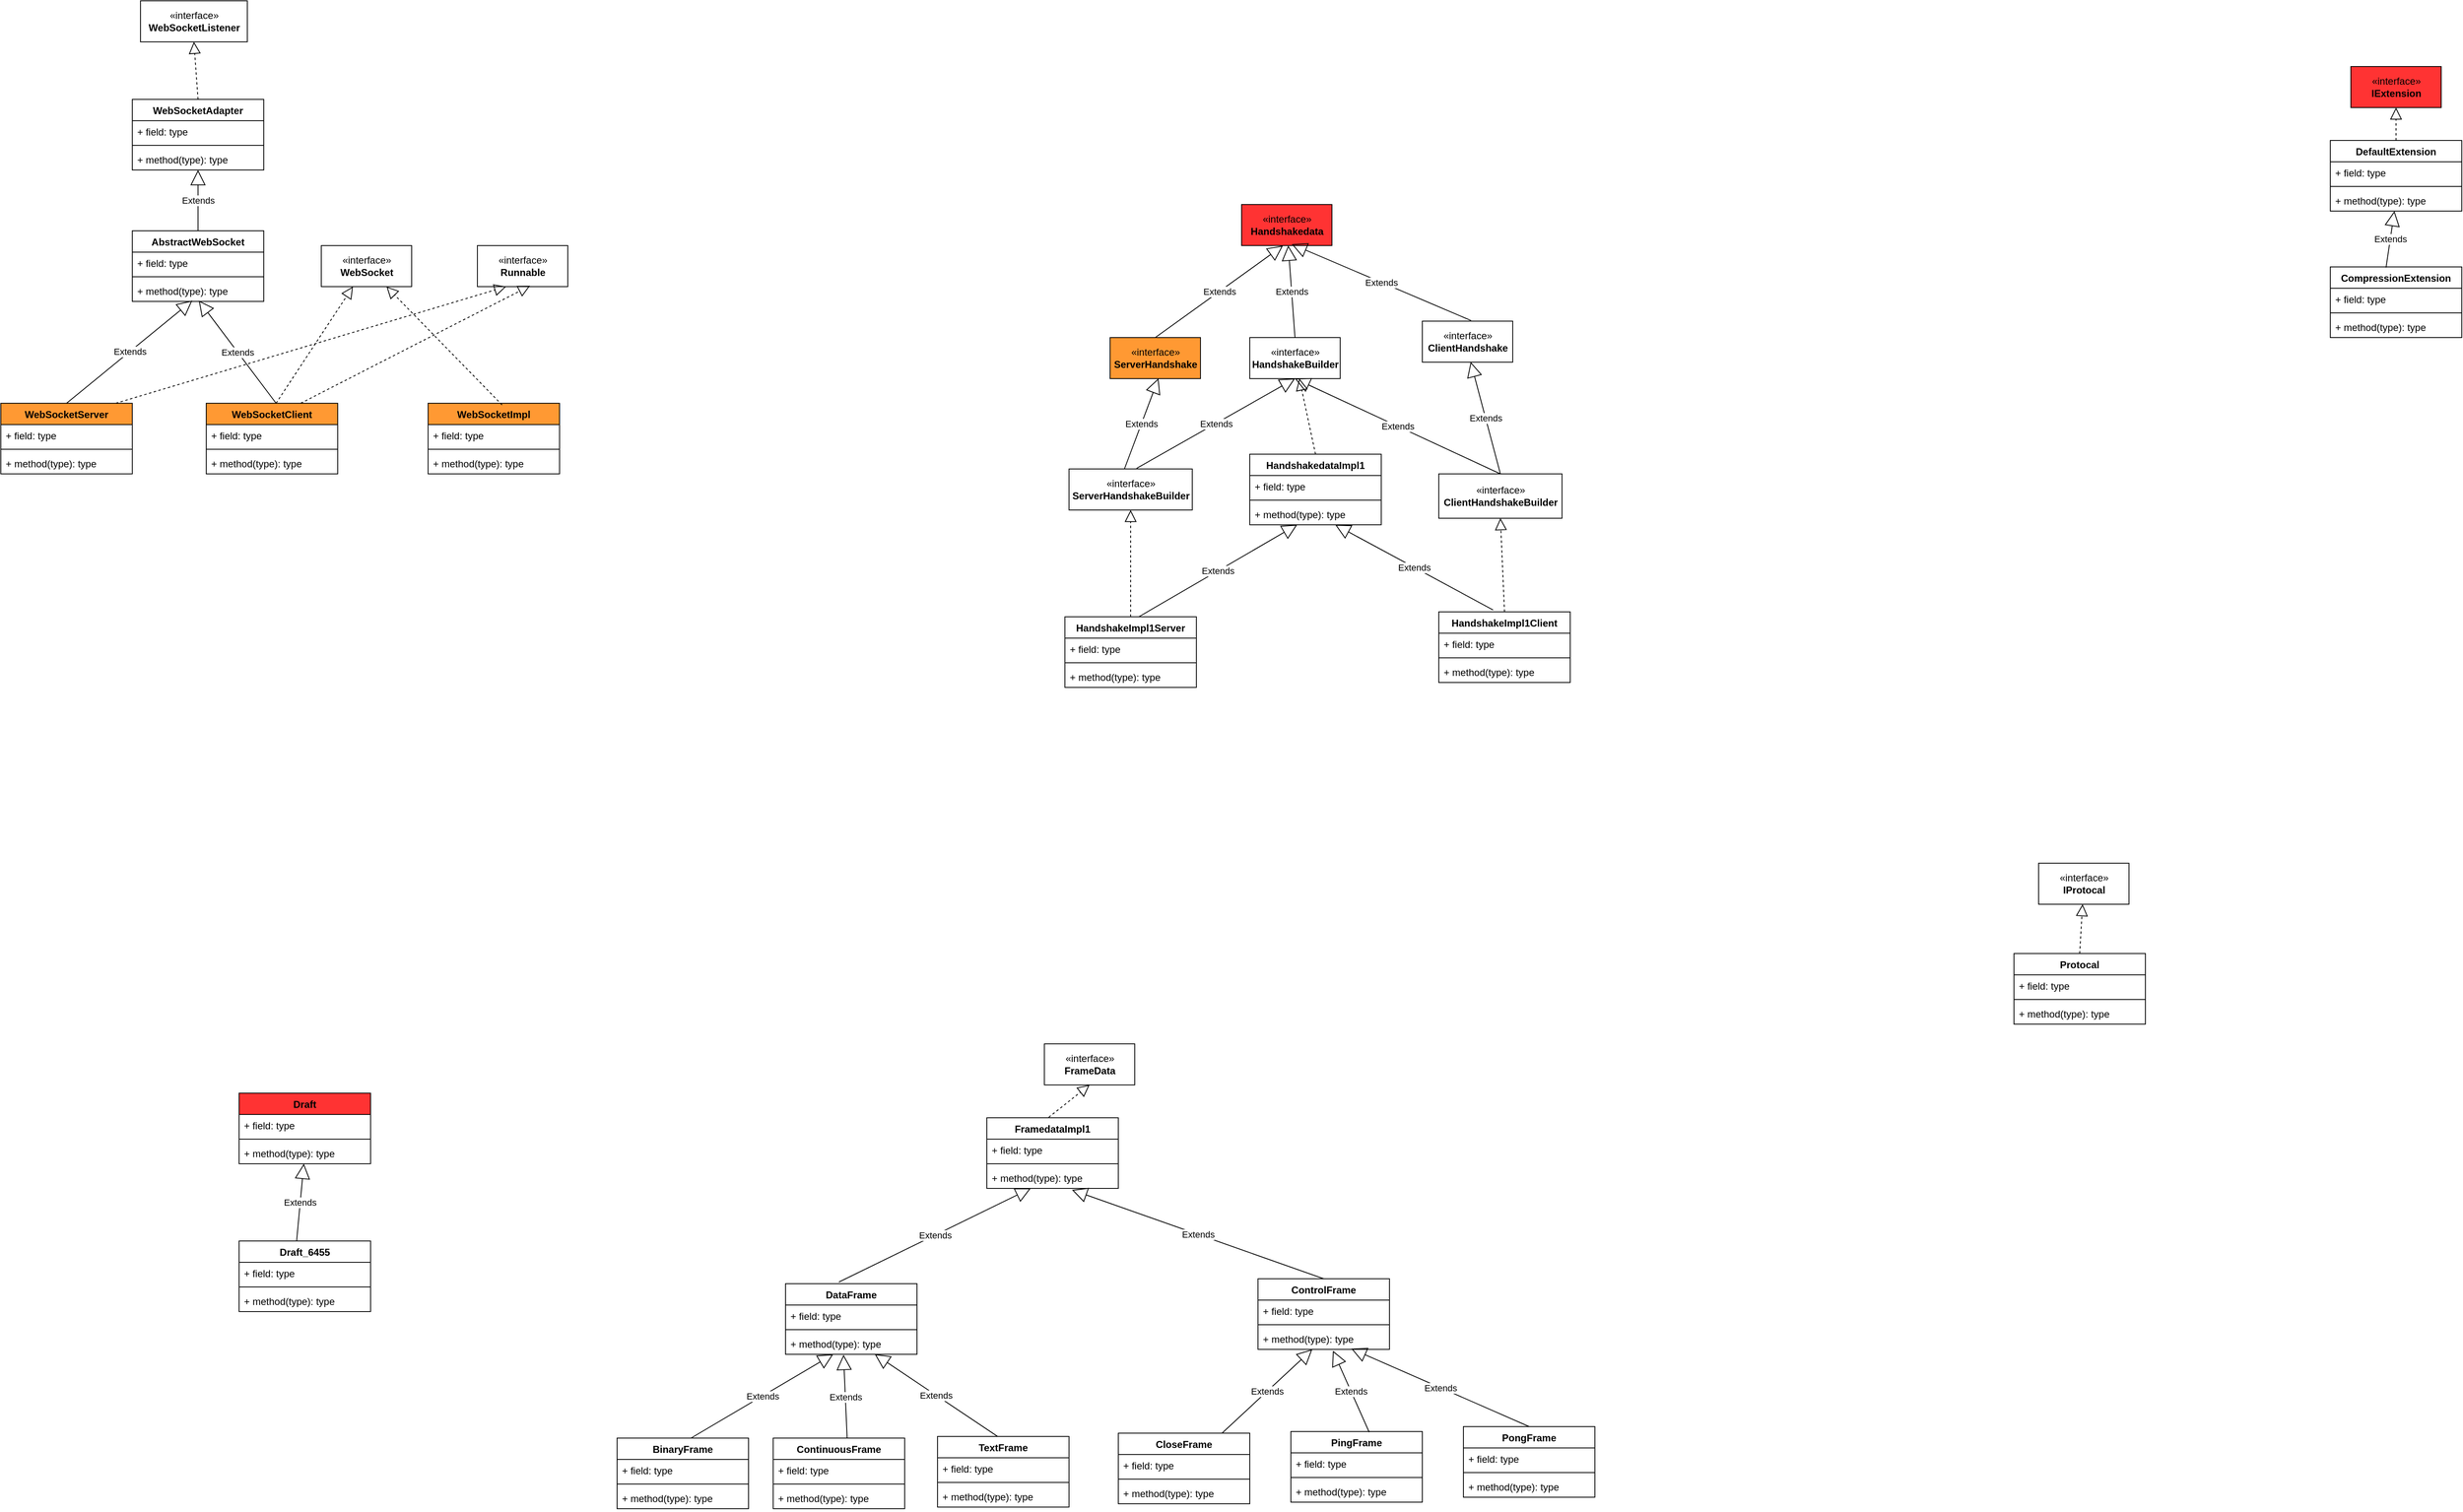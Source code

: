 <mxfile version="13.9.8" type="device"><diagram id="p4n3Pe4sNynhQMpWArch" name="第 1 页"><mxGraphModel dx="1694" dy="854" grid="1" gridSize="10" guides="1" tooltips="1" connect="1" arrows="1" fold="1" page="1" pageScale="1" pageWidth="33000" pageHeight="46081" math="0" shadow="0"><root><mxCell id="0"/><mxCell id="1" parent="0"/><mxCell id="Q6QdWG4HClyWnND3M_s4-1" value="«interface»&lt;br&gt;&lt;b&gt;WebSocketListener&lt;/b&gt;" style="html=1;" parent="1" vertex="1"><mxGeometry x="340" y="120" width="130" height="50" as="geometry"/></mxCell><mxCell id="Q6QdWG4HClyWnND3M_s4-3" value="WebSocketAdapter" style="swimlane;fontStyle=1;align=center;verticalAlign=top;childLayout=stackLayout;horizontal=1;startSize=26;horizontalStack=0;resizeParent=1;resizeParentMax=0;resizeLast=0;collapsible=1;marginBottom=0;" parent="1" vertex="1"><mxGeometry x="330" y="240" width="160" height="86" as="geometry"/></mxCell><mxCell id="Q6QdWG4HClyWnND3M_s4-7" value="" style="endArrow=block;dashed=1;endFill=0;endSize=12;html=1;entryX=0.5;entryY=1;entryDx=0;entryDy=0;" parent="Q6QdWG4HClyWnND3M_s4-3" target="Q6QdWG4HClyWnND3M_s4-1" edge="1"><mxGeometry width="160" relative="1" as="geometry"><mxPoint x="80" as="sourcePoint"/><mxPoint x="240" as="targetPoint"/></mxGeometry></mxCell><mxCell id="Q6QdWG4HClyWnND3M_s4-4" value="+ field: type" style="text;strokeColor=none;fillColor=none;align=left;verticalAlign=top;spacingLeft=4;spacingRight=4;overflow=hidden;rotatable=0;points=[[0,0.5],[1,0.5]];portConstraint=eastwest;" parent="Q6QdWG4HClyWnND3M_s4-3" vertex="1"><mxGeometry y="26" width="160" height="26" as="geometry"/></mxCell><mxCell id="Q6QdWG4HClyWnND3M_s4-5" value="" style="line;strokeWidth=1;fillColor=none;align=left;verticalAlign=middle;spacingTop=-1;spacingLeft=3;spacingRight=3;rotatable=0;labelPosition=right;points=[];portConstraint=eastwest;" parent="Q6QdWG4HClyWnND3M_s4-3" vertex="1"><mxGeometry y="52" width="160" height="8" as="geometry"/></mxCell><mxCell id="Q6QdWG4HClyWnND3M_s4-6" value="+ method(type): type" style="text;strokeColor=none;fillColor=none;align=left;verticalAlign=top;spacingLeft=4;spacingRight=4;overflow=hidden;rotatable=0;points=[[0,0.5],[1,0.5]];portConstraint=eastwest;" parent="Q6QdWG4HClyWnND3M_s4-3" vertex="1"><mxGeometry y="60" width="160" height="26" as="geometry"/></mxCell><mxCell id="Q6QdWG4HClyWnND3M_s4-8" value="AbstractWebSocket" style="swimlane;fontStyle=1;align=center;verticalAlign=top;childLayout=stackLayout;horizontal=1;startSize=26;horizontalStack=0;resizeParent=1;resizeParentMax=0;resizeLast=0;collapsible=1;marginBottom=0;" parent="1" vertex="1"><mxGeometry x="330" y="400" width="160" height="86" as="geometry"/></mxCell><mxCell id="Q6QdWG4HClyWnND3M_s4-12" value="Extends" style="endArrow=block;endSize=16;endFill=0;html=1;" parent="Q6QdWG4HClyWnND3M_s4-8" target="Q6QdWG4HClyWnND3M_s4-6" edge="1"><mxGeometry width="160" relative="1" as="geometry"><mxPoint x="80" as="sourcePoint"/><mxPoint x="240" as="targetPoint"/></mxGeometry></mxCell><mxCell id="Q6QdWG4HClyWnND3M_s4-9" value="+ field: type" style="text;strokeColor=none;fillColor=none;align=left;verticalAlign=top;spacingLeft=4;spacingRight=4;overflow=hidden;rotatable=0;points=[[0,0.5],[1,0.5]];portConstraint=eastwest;" parent="Q6QdWG4HClyWnND3M_s4-8" vertex="1"><mxGeometry y="26" width="160" height="26" as="geometry"/></mxCell><mxCell id="Q6QdWG4HClyWnND3M_s4-10" value="" style="line;strokeWidth=1;fillColor=none;align=left;verticalAlign=middle;spacingTop=-1;spacingLeft=3;spacingRight=3;rotatable=0;labelPosition=right;points=[];portConstraint=eastwest;" parent="Q6QdWG4HClyWnND3M_s4-8" vertex="1"><mxGeometry y="52" width="160" height="8" as="geometry"/></mxCell><mxCell id="Q6QdWG4HClyWnND3M_s4-11" value="+ method(type): type" style="text;strokeColor=none;fillColor=none;align=left;verticalAlign=top;spacingLeft=4;spacingRight=4;overflow=hidden;rotatable=0;points=[[0,0.5],[1,0.5]];portConstraint=eastwest;" parent="Q6QdWG4HClyWnND3M_s4-8" vertex="1"><mxGeometry y="60" width="160" height="26" as="geometry"/></mxCell><mxCell id="Q6QdWG4HClyWnND3M_s4-13" value="«interface»&lt;br&gt;&lt;b&gt;WebSocket&lt;/b&gt;" style="html=1;" parent="1" vertex="1"><mxGeometry x="560" y="418" width="110" height="50" as="geometry"/></mxCell><mxCell id="Q6QdWG4HClyWnND3M_s4-14" value="«interface»&lt;br&gt;&lt;b&gt;Runnable&lt;/b&gt;" style="html=1;" parent="1" vertex="1"><mxGeometry x="750" y="418" width="110" height="50" as="geometry"/></mxCell><mxCell id="Q6QdWG4HClyWnND3M_s4-15" value="WebSocketClient" style="swimlane;fontStyle=1;align=center;verticalAlign=top;childLayout=stackLayout;horizontal=1;startSize=26;horizontalStack=0;resizeParent=1;resizeParentMax=0;resizeLast=0;collapsible=1;marginBottom=0;fillColor=#FF9933;" parent="1" vertex="1"><mxGeometry x="420" y="610" width="160" height="86" as="geometry"/></mxCell><mxCell id="Q6QdWG4HClyWnND3M_s4-19" value="Extends" style="endArrow=block;endSize=16;endFill=0;html=1;entryX=0.506;entryY=0.962;entryDx=0;entryDy=0;entryPerimeter=0;" parent="Q6QdWG4HClyWnND3M_s4-15" target="Q6QdWG4HClyWnND3M_s4-11" edge="1"><mxGeometry width="160" relative="1" as="geometry"><mxPoint x="85" as="sourcePoint"/><mxPoint x="245" as="targetPoint"/></mxGeometry></mxCell><mxCell id="Q6QdWG4HClyWnND3M_s4-20" value="" style="endArrow=block;dashed=1;endFill=0;endSize=12;html=1;" parent="Q6QdWG4HClyWnND3M_s4-15" target="Q6QdWG4HClyWnND3M_s4-13" edge="1"><mxGeometry width="160" relative="1" as="geometry"><mxPoint x="85" as="sourcePoint"/><mxPoint x="245" as="targetPoint"/></mxGeometry></mxCell><mxCell id="Q6QdWG4HClyWnND3M_s4-22" value="" style="endArrow=block;dashed=1;endFill=0;endSize=12;html=1;entryX=0.582;entryY=0.98;entryDx=0;entryDy=0;entryPerimeter=0;" parent="Q6QdWG4HClyWnND3M_s4-15" target="Q6QdWG4HClyWnND3M_s4-14" edge="1"><mxGeometry width="160" relative="1" as="geometry"><mxPoint x="115" as="sourcePoint"/><mxPoint x="275" as="targetPoint"/></mxGeometry></mxCell><mxCell id="Q6QdWG4HClyWnND3M_s4-16" value="+ field: type" style="text;strokeColor=none;fillColor=none;align=left;verticalAlign=top;spacingLeft=4;spacingRight=4;overflow=hidden;rotatable=0;points=[[0,0.5],[1,0.5]];portConstraint=eastwest;" parent="Q6QdWG4HClyWnND3M_s4-15" vertex="1"><mxGeometry y="26" width="160" height="26" as="geometry"/></mxCell><mxCell id="Q6QdWG4HClyWnND3M_s4-17" value="" style="line;strokeWidth=1;fillColor=none;align=left;verticalAlign=middle;spacingTop=-1;spacingLeft=3;spacingRight=3;rotatable=0;labelPosition=right;points=[];portConstraint=eastwest;" parent="Q6QdWG4HClyWnND3M_s4-15" vertex="1"><mxGeometry y="52" width="160" height="8" as="geometry"/></mxCell><mxCell id="Q6QdWG4HClyWnND3M_s4-18" value="+ method(type): type" style="text;strokeColor=none;fillColor=none;align=left;verticalAlign=top;spacingLeft=4;spacingRight=4;overflow=hidden;rotatable=0;points=[[0,0.5],[1,0.5]];portConstraint=eastwest;" parent="Q6QdWG4HClyWnND3M_s4-15" vertex="1"><mxGeometry y="60" width="160" height="26" as="geometry"/></mxCell><mxCell id="yrGOCI6SEbAH8eKvDGn1-1" value="WebSocketServer" style="swimlane;fontStyle=1;align=center;verticalAlign=top;childLayout=stackLayout;horizontal=1;startSize=26;horizontalStack=0;resizeParent=1;resizeParentMax=0;resizeLast=0;collapsible=1;marginBottom=0;fillColor=#FF9933;" parent="1" vertex="1"><mxGeometry x="170" y="610" width="160" height="86" as="geometry"/></mxCell><mxCell id="yrGOCI6SEbAH8eKvDGn1-5" value="Extends" style="endArrow=block;endSize=16;endFill=0;html=1;entryX=0.456;entryY=0.962;entryDx=0;entryDy=0;entryPerimeter=0;" parent="yrGOCI6SEbAH8eKvDGn1-1" target="Q6QdWG4HClyWnND3M_s4-11" edge="1"><mxGeometry width="160" relative="1" as="geometry"><mxPoint x="80" as="sourcePoint"/><mxPoint x="240" as="targetPoint"/></mxGeometry></mxCell><mxCell id="yrGOCI6SEbAH8eKvDGn1-6" value="" style="endArrow=block;dashed=1;endFill=0;endSize=12;html=1;entryX=0.318;entryY=1;entryDx=0;entryDy=0;entryPerimeter=0;" parent="yrGOCI6SEbAH8eKvDGn1-1" target="Q6QdWG4HClyWnND3M_s4-14" edge="1"><mxGeometry width="160" relative="1" as="geometry"><mxPoint x="140" as="sourcePoint"/><mxPoint x="300" as="targetPoint"/></mxGeometry></mxCell><mxCell id="yrGOCI6SEbAH8eKvDGn1-2" value="+ field: type" style="text;strokeColor=none;fillColor=none;align=left;verticalAlign=top;spacingLeft=4;spacingRight=4;overflow=hidden;rotatable=0;points=[[0,0.5],[1,0.5]];portConstraint=eastwest;" parent="yrGOCI6SEbAH8eKvDGn1-1" vertex="1"><mxGeometry y="26" width="160" height="26" as="geometry"/></mxCell><mxCell id="yrGOCI6SEbAH8eKvDGn1-3" value="" style="line;strokeWidth=1;fillColor=none;align=left;verticalAlign=middle;spacingTop=-1;spacingLeft=3;spacingRight=3;rotatable=0;labelPosition=right;points=[];portConstraint=eastwest;" parent="yrGOCI6SEbAH8eKvDGn1-1" vertex="1"><mxGeometry y="52" width="160" height="8" as="geometry"/></mxCell><mxCell id="yrGOCI6SEbAH8eKvDGn1-4" value="+ method(type): type" style="text;strokeColor=none;fillColor=none;align=left;verticalAlign=top;spacingLeft=4;spacingRight=4;overflow=hidden;rotatable=0;points=[[0,0.5],[1,0.5]];portConstraint=eastwest;" parent="yrGOCI6SEbAH8eKvDGn1-1" vertex="1"><mxGeometry y="60" width="160" height="26" as="geometry"/></mxCell><mxCell id="yrGOCI6SEbAH8eKvDGn1-7" value="WebSocketImpl" style="swimlane;fontStyle=1;align=center;verticalAlign=top;childLayout=stackLayout;horizontal=1;startSize=26;horizontalStack=0;resizeParent=1;resizeParentMax=0;resizeLast=0;collapsible=1;marginBottom=0;fillColor=#FF9933;" parent="1" vertex="1"><mxGeometry x="690" y="610" width="160" height="86" as="geometry"/></mxCell><mxCell id="yrGOCI6SEbAH8eKvDGn1-12" value="" style="endArrow=block;dashed=1;endFill=0;endSize=12;html=1;" parent="yrGOCI6SEbAH8eKvDGn1-7" target="Q6QdWG4HClyWnND3M_s4-13" edge="1"><mxGeometry width="160" relative="1" as="geometry"><mxPoint x="90" y="2" as="sourcePoint"/><mxPoint x="250" y="2" as="targetPoint"/></mxGeometry></mxCell><mxCell id="yrGOCI6SEbAH8eKvDGn1-8" value="+ field: type" style="text;strokeColor=none;fillColor=none;align=left;verticalAlign=top;spacingLeft=4;spacingRight=4;overflow=hidden;rotatable=0;points=[[0,0.5],[1,0.5]];portConstraint=eastwest;" parent="yrGOCI6SEbAH8eKvDGn1-7" vertex="1"><mxGeometry y="26" width="160" height="26" as="geometry"/></mxCell><mxCell id="yrGOCI6SEbAH8eKvDGn1-9" value="" style="line;strokeWidth=1;fillColor=none;align=left;verticalAlign=middle;spacingTop=-1;spacingLeft=3;spacingRight=3;rotatable=0;labelPosition=right;points=[];portConstraint=eastwest;" parent="yrGOCI6SEbAH8eKvDGn1-7" vertex="1"><mxGeometry y="52" width="160" height="8" as="geometry"/></mxCell><mxCell id="yrGOCI6SEbAH8eKvDGn1-10" value="+ method(type): type" style="text;strokeColor=none;fillColor=none;align=left;verticalAlign=top;spacingLeft=4;spacingRight=4;overflow=hidden;rotatable=0;points=[[0,0.5],[1,0.5]];portConstraint=eastwest;" parent="yrGOCI6SEbAH8eKvDGn1-7" vertex="1"><mxGeometry y="60" width="160" height="26" as="geometry"/></mxCell><mxCell id="yrGOCI6SEbAH8eKvDGn1-13" value="«interface»&lt;br&gt;&lt;b&gt;ServerHandshake&lt;/b&gt;" style="html=1;fillColor=#FF9933;" parent="1" vertex="1"><mxGeometry x="1520" y="530" width="110" height="50" as="geometry"/></mxCell><mxCell id="yrGOCI6SEbAH8eKvDGn1-14" value="«interface»&lt;br&gt;&lt;b&gt;Handshakedata&lt;/b&gt;" style="html=1;fillColor=#FF3333;" parent="1" vertex="1"><mxGeometry x="1680" y="368" width="110" height="50" as="geometry"/></mxCell><mxCell id="yrGOCI6SEbAH8eKvDGn1-15" value="Extends" style="endArrow=block;endSize=16;endFill=0;html=1;entryX=0.457;entryY=1.005;entryDx=0;entryDy=0;entryPerimeter=0;exitX=0.5;exitY=0;exitDx=0;exitDy=0;" parent="1" source="yrGOCI6SEbAH8eKvDGn1-13" target="yrGOCI6SEbAH8eKvDGn1-14" edge="1"><mxGeometry width="160" relative="1" as="geometry"><mxPoint x="1680" y="530" as="sourcePoint"/><mxPoint x="1840" y="530" as="targetPoint"/></mxGeometry></mxCell><mxCell id="yrGOCI6SEbAH8eKvDGn1-16" value="«interface»&lt;br&gt;&lt;b&gt;ClientHandshake&lt;/b&gt;" style="html=1;fillColor=#FFFFFF;" parent="1" vertex="1"><mxGeometry x="1900" y="510" width="110" height="50" as="geometry"/></mxCell><mxCell id="yrGOCI6SEbAH8eKvDGn1-17" value="Extends" style="endArrow=block;endSize=16;endFill=0;html=1;entryX=0.556;entryY=0.967;entryDx=0;entryDy=0;entryPerimeter=0;exitX=0.539;exitY=-0.014;exitDx=0;exitDy=0;exitPerimeter=0;" parent="1" source="yrGOCI6SEbAH8eKvDGn1-16" target="yrGOCI6SEbAH8eKvDGn1-14" edge="1"><mxGeometry width="160" relative="1" as="geometry"><mxPoint x="1790" y="520" as="sourcePoint"/><mxPoint x="1950" y="520" as="targetPoint"/></mxGeometry></mxCell><mxCell id="yrGOCI6SEbAH8eKvDGn1-18" value="«interface»&lt;br&gt;&lt;b&gt;HandshakeBuilder&lt;/b&gt;" style="html=1;fillColor=#FFFFFF;" parent="1" vertex="1"><mxGeometry x="1690" y="530" width="110" height="50" as="geometry"/></mxCell><mxCell id="yrGOCI6SEbAH8eKvDGn1-19" value="Extends" style="endArrow=block;endSize=16;endFill=0;html=1;exitX=0.5;exitY=0;exitDx=0;exitDy=0;" parent="1" source="yrGOCI6SEbAH8eKvDGn1-18" target="yrGOCI6SEbAH8eKvDGn1-14" edge="1"><mxGeometry width="160" relative="1" as="geometry"><mxPoint x="1970" y="450" as="sourcePoint"/><mxPoint x="2130" y="450" as="targetPoint"/></mxGeometry></mxCell><mxCell id="yrGOCI6SEbAH8eKvDGn1-21" value="«interface»&lt;br&gt;&lt;b&gt;ClientHandshakeBuilder&lt;/b&gt;" style="html=1;fillColor=#FFFFFF;" parent="1" vertex="1"><mxGeometry x="1920" y="696" width="150" height="54" as="geometry"/></mxCell><mxCell id="yrGOCI6SEbAH8eKvDGn1-22" value="Extends" style="endArrow=block;endSize=16;endFill=0;html=1;entryX=0.5;entryY=1;entryDx=0;entryDy=0;exitX=0.5;exitY=0;exitDx=0;exitDy=0;" parent="1" source="yrGOCI6SEbAH8eKvDGn1-21" target="yrGOCI6SEbAH8eKvDGn1-18" edge="1"><mxGeometry width="160" relative="1" as="geometry"><mxPoint x="1930" y="690" as="sourcePoint"/><mxPoint x="2090" y="690" as="targetPoint"/></mxGeometry></mxCell><mxCell id="yrGOCI6SEbAH8eKvDGn1-23" value="Extends" style="endArrow=block;endSize=16;endFill=0;html=1;entryX=0.535;entryY=0.995;entryDx=0;entryDy=0;entryPerimeter=0;exitX=0.5;exitY=0;exitDx=0;exitDy=0;" parent="1" source="yrGOCI6SEbAH8eKvDGn1-21" target="yrGOCI6SEbAH8eKvDGn1-16" edge="1"><mxGeometry width="160" relative="1" as="geometry"><mxPoint x="1900" y="690" as="sourcePoint"/><mxPoint x="2060" y="690" as="targetPoint"/></mxGeometry></mxCell><mxCell id="yrGOCI6SEbAH8eKvDGn1-24" value="«interface»&lt;br&gt;&lt;b&gt;ServerHandshakeBuilder&lt;/b&gt;" style="html=1;fillColor=#FFFFFF;" parent="1" vertex="1"><mxGeometry x="1470" y="690" width="150" height="50" as="geometry"/></mxCell><mxCell id="yrGOCI6SEbAH8eKvDGn1-25" value="Extends" style="endArrow=block;endSize=16;endFill=0;html=1;entryX=0.5;entryY=1;entryDx=0;entryDy=0;exitX=0.548;exitY=-0.014;exitDx=0;exitDy=0;exitPerimeter=0;" parent="1" source="yrGOCI6SEbAH8eKvDGn1-24" target="yrGOCI6SEbAH8eKvDGn1-18" edge="1"><mxGeometry width="160" relative="1" as="geometry"><mxPoint x="1600" y="680" as="sourcePoint"/><mxPoint x="1760" y="680" as="targetPoint"/></mxGeometry></mxCell><mxCell id="yrGOCI6SEbAH8eKvDGn1-26" value="Extends" style="endArrow=block;endSize=16;endFill=0;html=1;entryX=0.535;entryY=0.995;entryDx=0;entryDy=0;entryPerimeter=0;exitX=0.449;exitY=0.005;exitDx=0;exitDy=0;exitPerimeter=0;" parent="1" source="yrGOCI6SEbAH8eKvDGn1-24" target="yrGOCI6SEbAH8eKvDGn1-13" edge="1"><mxGeometry width="160" relative="1" as="geometry"><mxPoint x="1610" y="720" as="sourcePoint"/><mxPoint x="1770" y="720" as="targetPoint"/></mxGeometry></mxCell><mxCell id="yrGOCI6SEbAH8eKvDGn1-27" value="Draft" style="swimlane;fontStyle=1;align=center;verticalAlign=top;childLayout=stackLayout;horizontal=1;startSize=26;horizontalStack=0;resizeParent=1;resizeParentMax=0;resizeLast=0;collapsible=1;marginBottom=0;fillColor=#FF3333;" parent="1" vertex="1"><mxGeometry x="460" y="1450" width="160" height="86" as="geometry"/></mxCell><mxCell id="yrGOCI6SEbAH8eKvDGn1-28" value="+ field: type" style="text;strokeColor=none;fillColor=none;align=left;verticalAlign=top;spacingLeft=4;spacingRight=4;overflow=hidden;rotatable=0;points=[[0,0.5],[1,0.5]];portConstraint=eastwest;" parent="yrGOCI6SEbAH8eKvDGn1-27" vertex="1"><mxGeometry y="26" width="160" height="26" as="geometry"/></mxCell><mxCell id="yrGOCI6SEbAH8eKvDGn1-29" value="" style="line;strokeWidth=1;fillColor=none;align=left;verticalAlign=middle;spacingTop=-1;spacingLeft=3;spacingRight=3;rotatable=0;labelPosition=right;points=[];portConstraint=eastwest;" parent="yrGOCI6SEbAH8eKvDGn1-27" vertex="1"><mxGeometry y="52" width="160" height="8" as="geometry"/></mxCell><mxCell id="yrGOCI6SEbAH8eKvDGn1-30" value="+ method(type): type" style="text;strokeColor=none;fillColor=none;align=left;verticalAlign=top;spacingLeft=4;spacingRight=4;overflow=hidden;rotatable=0;points=[[0,0.5],[1,0.5]];portConstraint=eastwest;" parent="yrGOCI6SEbAH8eKvDGn1-27" vertex="1"><mxGeometry y="60" width="160" height="26" as="geometry"/></mxCell><mxCell id="yrGOCI6SEbAH8eKvDGn1-31" value="Draft_6455" style="swimlane;fontStyle=1;align=center;verticalAlign=top;childLayout=stackLayout;horizontal=1;startSize=26;horizontalStack=0;resizeParent=1;resizeParentMax=0;resizeLast=0;collapsible=1;marginBottom=0;fillColor=#FFFFFF;" parent="1" vertex="1"><mxGeometry x="460" y="1630" width="160" height="86" as="geometry"/></mxCell><mxCell id="yrGOCI6SEbAH8eKvDGn1-35" value="Extends" style="endArrow=block;endSize=16;endFill=0;html=1;" parent="yrGOCI6SEbAH8eKvDGn1-31" target="yrGOCI6SEbAH8eKvDGn1-30" edge="1"><mxGeometry width="160" relative="1" as="geometry"><mxPoint x="70" as="sourcePoint"/><mxPoint x="230" as="targetPoint"/></mxGeometry></mxCell><mxCell id="yrGOCI6SEbAH8eKvDGn1-32" value="+ field: type" style="text;strokeColor=none;fillColor=none;align=left;verticalAlign=top;spacingLeft=4;spacingRight=4;overflow=hidden;rotatable=0;points=[[0,0.5],[1,0.5]];portConstraint=eastwest;" parent="yrGOCI6SEbAH8eKvDGn1-31" vertex="1"><mxGeometry y="26" width="160" height="26" as="geometry"/></mxCell><mxCell id="yrGOCI6SEbAH8eKvDGn1-33" value="" style="line;strokeWidth=1;fillColor=none;align=left;verticalAlign=middle;spacingTop=-1;spacingLeft=3;spacingRight=3;rotatable=0;labelPosition=right;points=[];portConstraint=eastwest;" parent="yrGOCI6SEbAH8eKvDGn1-31" vertex="1"><mxGeometry y="52" width="160" height="8" as="geometry"/></mxCell><mxCell id="yrGOCI6SEbAH8eKvDGn1-34" value="+ method(type): type" style="text;strokeColor=none;fillColor=none;align=left;verticalAlign=top;spacingLeft=4;spacingRight=4;overflow=hidden;rotatable=0;points=[[0,0.5],[1,0.5]];portConstraint=eastwest;" parent="yrGOCI6SEbAH8eKvDGn1-31" vertex="1"><mxGeometry y="60" width="160" height="26" as="geometry"/></mxCell><mxCell id="yrGOCI6SEbAH8eKvDGn1-36" value="«interface»&lt;br&gt;&lt;b&gt;FrameData&lt;/b&gt;" style="html=1;fillColor=#FFFFFF;" parent="1" vertex="1"><mxGeometry x="1440" y="1390" width="110" height="50" as="geometry"/></mxCell><mxCell id="yrGOCI6SEbAH8eKvDGn1-37" value="BinaryFrame" style="swimlane;fontStyle=1;align=center;verticalAlign=top;childLayout=stackLayout;horizontal=1;startSize=26;horizontalStack=0;resizeParent=1;resizeParentMax=0;resizeLast=0;collapsible=1;marginBottom=0;fillColor=#FFFFFF;" parent="1" vertex="1"><mxGeometry x="920" y="1870" width="160" height="86" as="geometry"/></mxCell><mxCell id="yrGOCI6SEbAH8eKvDGn1-52" value="Extends" style="endArrow=block;endSize=16;endFill=0;html=1;" parent="yrGOCI6SEbAH8eKvDGn1-37" target="yrGOCI6SEbAH8eKvDGn1-50" edge="1"><mxGeometry width="160" relative="1" as="geometry"><mxPoint x="90" as="sourcePoint"/><mxPoint x="250" as="targetPoint"/></mxGeometry></mxCell><mxCell id="yrGOCI6SEbAH8eKvDGn1-38" value="+ field: type" style="text;strokeColor=none;fillColor=none;align=left;verticalAlign=top;spacingLeft=4;spacingRight=4;overflow=hidden;rotatable=0;points=[[0,0.5],[1,0.5]];portConstraint=eastwest;" parent="yrGOCI6SEbAH8eKvDGn1-37" vertex="1"><mxGeometry y="26" width="160" height="26" as="geometry"/></mxCell><mxCell id="yrGOCI6SEbAH8eKvDGn1-39" value="" style="line;strokeWidth=1;fillColor=none;align=left;verticalAlign=middle;spacingTop=-1;spacingLeft=3;spacingRight=3;rotatable=0;labelPosition=right;points=[];portConstraint=eastwest;" parent="yrGOCI6SEbAH8eKvDGn1-37" vertex="1"><mxGeometry y="52" width="160" height="8" as="geometry"/></mxCell><mxCell id="yrGOCI6SEbAH8eKvDGn1-40" value="+ method(type): type" style="text;strokeColor=none;fillColor=none;align=left;verticalAlign=top;spacingLeft=4;spacingRight=4;overflow=hidden;rotatable=0;points=[[0,0.5],[1,0.5]];portConstraint=eastwest;" parent="yrGOCI6SEbAH8eKvDGn1-37" vertex="1"><mxGeometry y="60" width="160" height="26" as="geometry"/></mxCell><mxCell id="yrGOCI6SEbAH8eKvDGn1-42" value="FramedataImpl1" style="swimlane;fontStyle=1;align=center;verticalAlign=top;childLayout=stackLayout;horizontal=1;startSize=26;horizontalStack=0;resizeParent=1;resizeParentMax=0;resizeLast=0;collapsible=1;marginBottom=0;fillColor=#FFFFFF;" parent="1" vertex="1"><mxGeometry x="1370" y="1480" width="160" height="86" as="geometry"/></mxCell><mxCell id="yrGOCI6SEbAH8eKvDGn1-43" value="+ field: type" style="text;strokeColor=none;fillColor=none;align=left;verticalAlign=top;spacingLeft=4;spacingRight=4;overflow=hidden;rotatable=0;points=[[0,0.5],[1,0.5]];portConstraint=eastwest;" parent="yrGOCI6SEbAH8eKvDGn1-42" vertex="1"><mxGeometry y="26" width="160" height="26" as="geometry"/></mxCell><mxCell id="yrGOCI6SEbAH8eKvDGn1-44" value="" style="line;strokeWidth=1;fillColor=none;align=left;verticalAlign=middle;spacingTop=-1;spacingLeft=3;spacingRight=3;rotatable=0;labelPosition=right;points=[];portConstraint=eastwest;" parent="yrGOCI6SEbAH8eKvDGn1-42" vertex="1"><mxGeometry y="52" width="160" height="8" as="geometry"/></mxCell><mxCell id="yrGOCI6SEbAH8eKvDGn1-45" value="+ method(type): type" style="text;strokeColor=none;fillColor=none;align=left;verticalAlign=top;spacingLeft=4;spacingRight=4;overflow=hidden;rotatable=0;points=[[0,0.5],[1,0.5]];portConstraint=eastwest;" parent="yrGOCI6SEbAH8eKvDGn1-42" vertex="1"><mxGeometry y="60" width="160" height="26" as="geometry"/></mxCell><mxCell id="yrGOCI6SEbAH8eKvDGn1-46" value="" style="endArrow=block;dashed=1;endFill=0;endSize=12;html=1;entryX=0.5;entryY=1;entryDx=0;entryDy=0;exitX=0.471;exitY=-0.007;exitDx=0;exitDy=0;exitPerimeter=0;" parent="1" source="yrGOCI6SEbAH8eKvDGn1-42" target="yrGOCI6SEbAH8eKvDGn1-36" edge="1"><mxGeometry width="160" relative="1" as="geometry"><mxPoint x="1200" y="1530" as="sourcePoint"/><mxPoint x="1360" y="1530" as="targetPoint"/></mxGeometry></mxCell><mxCell id="yrGOCI6SEbAH8eKvDGn1-47" value="DataFrame" style="swimlane;fontStyle=1;align=center;verticalAlign=top;childLayout=stackLayout;horizontal=1;startSize=26;horizontalStack=0;resizeParent=1;resizeParentMax=0;resizeLast=0;collapsible=1;marginBottom=0;fillColor=#FFFFFF;" parent="1" vertex="1"><mxGeometry x="1125" y="1682" width="160" height="86" as="geometry"/></mxCell><mxCell id="yrGOCI6SEbAH8eKvDGn1-48" value="+ field: type" style="text;strokeColor=none;fillColor=none;align=left;verticalAlign=top;spacingLeft=4;spacingRight=4;overflow=hidden;rotatable=0;points=[[0,0.5],[1,0.5]];portConstraint=eastwest;" parent="yrGOCI6SEbAH8eKvDGn1-47" vertex="1"><mxGeometry y="26" width="160" height="26" as="geometry"/></mxCell><mxCell id="yrGOCI6SEbAH8eKvDGn1-49" value="" style="line;strokeWidth=1;fillColor=none;align=left;verticalAlign=middle;spacingTop=-1;spacingLeft=3;spacingRight=3;rotatable=0;labelPosition=right;points=[];portConstraint=eastwest;" parent="yrGOCI6SEbAH8eKvDGn1-47" vertex="1"><mxGeometry y="52" width="160" height="8" as="geometry"/></mxCell><mxCell id="yrGOCI6SEbAH8eKvDGn1-50" value="+ method(type): type" style="text;strokeColor=none;fillColor=none;align=left;verticalAlign=top;spacingLeft=4;spacingRight=4;overflow=hidden;rotatable=0;points=[[0,0.5],[1,0.5]];portConstraint=eastwest;" parent="yrGOCI6SEbAH8eKvDGn1-47" vertex="1"><mxGeometry y="60" width="160" height="26" as="geometry"/></mxCell><mxCell id="yrGOCI6SEbAH8eKvDGn1-51" value="Extends" style="endArrow=block;endSize=16;endFill=0;html=1;" parent="yrGOCI6SEbAH8eKvDGn1-47" target="yrGOCI6SEbAH8eKvDGn1-45" edge="1"><mxGeometry width="160" relative="1" as="geometry"><mxPoint x="65" y="-2" as="sourcePoint"/><mxPoint x="245" y="-2" as="targetPoint"/></mxGeometry></mxCell><mxCell id="yrGOCI6SEbAH8eKvDGn1-53" value="ContinuousFrame" style="swimlane;fontStyle=1;align=center;verticalAlign=top;childLayout=stackLayout;horizontal=1;startSize=26;horizontalStack=0;resizeParent=1;resizeParentMax=0;resizeLast=0;collapsible=1;marginBottom=0;fillColor=#FFFFFF;" parent="1" vertex="1"><mxGeometry x="1110" y="1870" width="160" height="86" as="geometry"/></mxCell><mxCell id="yrGOCI6SEbAH8eKvDGn1-57" value="Extends" style="endArrow=block;endSize=16;endFill=0;html=1;entryX=0.441;entryY=1.023;entryDx=0;entryDy=0;entryPerimeter=0;" parent="yrGOCI6SEbAH8eKvDGn1-53" target="yrGOCI6SEbAH8eKvDGn1-50" edge="1"><mxGeometry width="160" relative="1" as="geometry"><mxPoint x="90" as="sourcePoint"/><mxPoint x="250" as="targetPoint"/></mxGeometry></mxCell><mxCell id="yrGOCI6SEbAH8eKvDGn1-54" value="+ field: type" style="text;strokeColor=none;fillColor=none;align=left;verticalAlign=top;spacingLeft=4;spacingRight=4;overflow=hidden;rotatable=0;points=[[0,0.5],[1,0.5]];portConstraint=eastwest;" parent="yrGOCI6SEbAH8eKvDGn1-53" vertex="1"><mxGeometry y="26" width="160" height="26" as="geometry"/></mxCell><mxCell id="yrGOCI6SEbAH8eKvDGn1-55" value="" style="line;strokeWidth=1;fillColor=none;align=left;verticalAlign=middle;spacingTop=-1;spacingLeft=3;spacingRight=3;rotatable=0;labelPosition=right;points=[];portConstraint=eastwest;" parent="yrGOCI6SEbAH8eKvDGn1-53" vertex="1"><mxGeometry y="52" width="160" height="8" as="geometry"/></mxCell><mxCell id="yrGOCI6SEbAH8eKvDGn1-56" value="+ method(type): type" style="text;strokeColor=none;fillColor=none;align=left;verticalAlign=top;spacingLeft=4;spacingRight=4;overflow=hidden;rotatable=0;points=[[0,0.5],[1,0.5]];portConstraint=eastwest;" parent="yrGOCI6SEbAH8eKvDGn1-53" vertex="1"><mxGeometry y="60" width="160" height="26" as="geometry"/></mxCell><mxCell id="yrGOCI6SEbAH8eKvDGn1-58" value="TextFrame" style="swimlane;fontStyle=1;align=center;verticalAlign=top;childLayout=stackLayout;horizontal=1;startSize=26;horizontalStack=0;resizeParent=1;resizeParentMax=0;resizeLast=0;collapsible=1;marginBottom=0;fillColor=#FFFFFF;" parent="1" vertex="1"><mxGeometry x="1310" y="1868" width="160" height="86" as="geometry"/></mxCell><mxCell id="yrGOCI6SEbAH8eKvDGn1-59" value="+ field: type" style="text;strokeColor=none;fillColor=none;align=left;verticalAlign=top;spacingLeft=4;spacingRight=4;overflow=hidden;rotatable=0;points=[[0,0.5],[1,0.5]];portConstraint=eastwest;" parent="yrGOCI6SEbAH8eKvDGn1-58" vertex="1"><mxGeometry y="26" width="160" height="26" as="geometry"/></mxCell><mxCell id="yrGOCI6SEbAH8eKvDGn1-60" value="" style="line;strokeWidth=1;fillColor=none;align=left;verticalAlign=middle;spacingTop=-1;spacingLeft=3;spacingRight=3;rotatable=0;labelPosition=right;points=[];portConstraint=eastwest;" parent="yrGOCI6SEbAH8eKvDGn1-58" vertex="1"><mxGeometry y="52" width="160" height="8" as="geometry"/></mxCell><mxCell id="yrGOCI6SEbAH8eKvDGn1-61" value="+ method(type): type" style="text;strokeColor=none;fillColor=none;align=left;verticalAlign=top;spacingLeft=4;spacingRight=4;overflow=hidden;rotatable=0;points=[[0,0.5],[1,0.5]];portConstraint=eastwest;" parent="yrGOCI6SEbAH8eKvDGn1-58" vertex="1"><mxGeometry y="60" width="160" height="26" as="geometry"/></mxCell><mxCell id="yrGOCI6SEbAH8eKvDGn1-62" value="Extends" style="endArrow=block;endSize=16;endFill=0;html=1;entryX=0.679;entryY=0.994;entryDx=0;entryDy=0;entryPerimeter=0;exitX=0.455;exitY=-0.002;exitDx=0;exitDy=0;exitPerimeter=0;" parent="1" source="yrGOCI6SEbAH8eKvDGn1-58" target="yrGOCI6SEbAH8eKvDGn1-50" edge="1"><mxGeometry width="160" relative="1" as="geometry"><mxPoint x="1400" y="1870" as="sourcePoint"/><mxPoint x="1560" y="1870" as="targetPoint"/></mxGeometry></mxCell><mxCell id="yrGOCI6SEbAH8eKvDGn1-63" value="ControlFrame" style="swimlane;fontStyle=1;align=center;verticalAlign=top;childLayout=stackLayout;horizontal=1;startSize=26;horizontalStack=0;resizeParent=1;resizeParentMax=0;resizeLast=0;collapsible=1;marginBottom=0;fillColor=#FFFFFF;" parent="1" vertex="1"><mxGeometry x="1700" y="1676" width="160" height="86" as="geometry"/></mxCell><mxCell id="yrGOCI6SEbAH8eKvDGn1-64" value="+ field: type" style="text;strokeColor=none;fillColor=none;align=left;verticalAlign=top;spacingLeft=4;spacingRight=4;overflow=hidden;rotatable=0;points=[[0,0.5],[1,0.5]];portConstraint=eastwest;" parent="yrGOCI6SEbAH8eKvDGn1-63" vertex="1"><mxGeometry y="26" width="160" height="26" as="geometry"/></mxCell><mxCell id="yrGOCI6SEbAH8eKvDGn1-65" value="" style="line;strokeWidth=1;fillColor=none;align=left;verticalAlign=middle;spacingTop=-1;spacingLeft=3;spacingRight=3;rotatable=0;labelPosition=right;points=[];portConstraint=eastwest;" parent="yrGOCI6SEbAH8eKvDGn1-63" vertex="1"><mxGeometry y="52" width="160" height="8" as="geometry"/></mxCell><mxCell id="yrGOCI6SEbAH8eKvDGn1-66" value="+ method(type): type" style="text;strokeColor=none;fillColor=none;align=left;verticalAlign=top;spacingLeft=4;spacingRight=4;overflow=hidden;rotatable=0;points=[[0,0.5],[1,0.5]];portConstraint=eastwest;" parent="yrGOCI6SEbAH8eKvDGn1-63" vertex="1"><mxGeometry y="60" width="160" height="26" as="geometry"/></mxCell><mxCell id="yrGOCI6SEbAH8eKvDGn1-67" value="Extends" style="endArrow=block;endSize=16;endFill=0;html=1;entryX=0.648;entryY=1.071;entryDx=0;entryDy=0;entryPerimeter=0;exitX=0.5;exitY=0;exitDx=0;exitDy=0;" parent="1" source="yrGOCI6SEbAH8eKvDGn1-63" target="yrGOCI6SEbAH8eKvDGn1-45" edge="1"><mxGeometry width="160" relative="1" as="geometry"><mxPoint x="1700" y="1670" as="sourcePoint"/><mxPoint x="1860" y="1670" as="targetPoint"/></mxGeometry></mxCell><mxCell id="yrGOCI6SEbAH8eKvDGn1-68" value="CloseFrame" style="swimlane;fontStyle=1;align=center;verticalAlign=top;childLayout=stackLayout;horizontal=1;startSize=26;horizontalStack=0;resizeParent=1;resizeParentMax=0;resizeLast=0;collapsible=1;marginBottom=0;fillColor=#FFFFFF;" parent="1" vertex="1"><mxGeometry x="1530" y="1864" width="160" height="86" as="geometry"/></mxCell><mxCell id="yrGOCI6SEbAH8eKvDGn1-69" value="+ field: type" style="text;strokeColor=none;fillColor=none;align=left;verticalAlign=top;spacingLeft=4;spacingRight=4;overflow=hidden;rotatable=0;points=[[0,0.5],[1,0.5]];portConstraint=eastwest;" parent="yrGOCI6SEbAH8eKvDGn1-68" vertex="1"><mxGeometry y="26" width="160" height="26" as="geometry"/></mxCell><mxCell id="yrGOCI6SEbAH8eKvDGn1-70" value="" style="line;strokeWidth=1;fillColor=none;align=left;verticalAlign=middle;spacingTop=-1;spacingLeft=3;spacingRight=3;rotatable=0;labelPosition=right;points=[];portConstraint=eastwest;" parent="yrGOCI6SEbAH8eKvDGn1-68" vertex="1"><mxGeometry y="52" width="160" height="8" as="geometry"/></mxCell><mxCell id="yrGOCI6SEbAH8eKvDGn1-71" value="+ method(type): type" style="text;strokeColor=none;fillColor=none;align=left;verticalAlign=top;spacingLeft=4;spacingRight=4;overflow=hidden;rotatable=0;points=[[0,0.5],[1,0.5]];portConstraint=eastwest;" parent="yrGOCI6SEbAH8eKvDGn1-68" vertex="1"><mxGeometry y="60" width="160" height="26" as="geometry"/></mxCell><mxCell id="yrGOCI6SEbAH8eKvDGn1-72" value="Extends" style="endArrow=block;endSize=16;endFill=0;html=1;" parent="1" source="yrGOCI6SEbAH8eKvDGn1-68" target="yrGOCI6SEbAH8eKvDGn1-66" edge="1"><mxGeometry width="160" relative="1" as="geometry"><mxPoint x="1620" y="1860" as="sourcePoint"/><mxPoint x="1780" y="1860" as="targetPoint"/></mxGeometry></mxCell><mxCell id="yrGOCI6SEbAH8eKvDGn1-73" value="PingFrame" style="swimlane;fontStyle=1;align=center;verticalAlign=top;childLayout=stackLayout;horizontal=1;startSize=26;horizontalStack=0;resizeParent=1;resizeParentMax=0;resizeLast=0;collapsible=1;marginBottom=0;fillColor=#FFFFFF;" parent="1" vertex="1"><mxGeometry x="1740" y="1862" width="160" height="86" as="geometry"/></mxCell><mxCell id="yrGOCI6SEbAH8eKvDGn1-74" value="+ field: type" style="text;strokeColor=none;fillColor=none;align=left;verticalAlign=top;spacingLeft=4;spacingRight=4;overflow=hidden;rotatable=0;points=[[0,0.5],[1,0.5]];portConstraint=eastwest;" parent="yrGOCI6SEbAH8eKvDGn1-73" vertex="1"><mxGeometry y="26" width="160" height="26" as="geometry"/></mxCell><mxCell id="yrGOCI6SEbAH8eKvDGn1-75" value="" style="line;strokeWidth=1;fillColor=none;align=left;verticalAlign=middle;spacingTop=-1;spacingLeft=3;spacingRight=3;rotatable=0;labelPosition=right;points=[];portConstraint=eastwest;" parent="yrGOCI6SEbAH8eKvDGn1-73" vertex="1"><mxGeometry y="52" width="160" height="8" as="geometry"/></mxCell><mxCell id="yrGOCI6SEbAH8eKvDGn1-76" value="+ method(type): type" style="text;strokeColor=none;fillColor=none;align=left;verticalAlign=top;spacingLeft=4;spacingRight=4;overflow=hidden;rotatable=0;points=[[0,0.5],[1,0.5]];portConstraint=eastwest;" parent="yrGOCI6SEbAH8eKvDGn1-73" vertex="1"><mxGeometry y="60" width="160" height="26" as="geometry"/></mxCell><mxCell id="yrGOCI6SEbAH8eKvDGn1-77" value="Extends" style="endArrow=block;endSize=16;endFill=0;html=1;entryX=0.57;entryY=1.064;entryDx=0;entryDy=0;entryPerimeter=0;exitX=0.596;exitY=0.01;exitDx=0;exitDy=0;exitPerimeter=0;" parent="1" source="yrGOCI6SEbAH8eKvDGn1-73" target="yrGOCI6SEbAH8eKvDGn1-66" edge="1"><mxGeometry width="160" relative="1" as="geometry"><mxPoint x="1810" y="1860" as="sourcePoint"/><mxPoint x="1980" y="1860" as="targetPoint"/></mxGeometry></mxCell><mxCell id="yrGOCI6SEbAH8eKvDGn1-78" value="PongFrame" style="swimlane;fontStyle=1;align=center;verticalAlign=top;childLayout=stackLayout;horizontal=1;startSize=26;horizontalStack=0;resizeParent=1;resizeParentMax=0;resizeLast=0;collapsible=1;marginBottom=0;fillColor=#FFFFFF;" parent="1" vertex="1"><mxGeometry x="1950" y="1856" width="160" height="86" as="geometry"/></mxCell><mxCell id="yrGOCI6SEbAH8eKvDGn1-79" value="+ field: type" style="text;strokeColor=none;fillColor=none;align=left;verticalAlign=top;spacingLeft=4;spacingRight=4;overflow=hidden;rotatable=0;points=[[0,0.5],[1,0.5]];portConstraint=eastwest;" parent="yrGOCI6SEbAH8eKvDGn1-78" vertex="1"><mxGeometry y="26" width="160" height="26" as="geometry"/></mxCell><mxCell id="yrGOCI6SEbAH8eKvDGn1-80" value="" style="line;strokeWidth=1;fillColor=none;align=left;verticalAlign=middle;spacingTop=-1;spacingLeft=3;spacingRight=3;rotatable=0;labelPosition=right;points=[];portConstraint=eastwest;" parent="yrGOCI6SEbAH8eKvDGn1-78" vertex="1"><mxGeometry y="52" width="160" height="8" as="geometry"/></mxCell><mxCell id="yrGOCI6SEbAH8eKvDGn1-81" value="+ method(type): type" style="text;strokeColor=none;fillColor=none;align=left;verticalAlign=top;spacingLeft=4;spacingRight=4;overflow=hidden;rotatable=0;points=[[0,0.5],[1,0.5]];portConstraint=eastwest;" parent="yrGOCI6SEbAH8eKvDGn1-78" vertex="1"><mxGeometry y="60" width="160" height="26" as="geometry"/></mxCell><mxCell id="yrGOCI6SEbAH8eKvDGn1-82" value="Extends" style="endArrow=block;endSize=16;endFill=0;html=1;entryX=0.71;entryY=0.968;entryDx=0;entryDy=0;entryPerimeter=0;exitX=0.5;exitY=0;exitDx=0;exitDy=0;" parent="1" source="yrGOCI6SEbAH8eKvDGn1-78" target="yrGOCI6SEbAH8eKvDGn1-66" edge="1"><mxGeometry width="160" relative="1" as="geometry"><mxPoint x="2030" y="1850" as="sourcePoint"/><mxPoint x="2190" y="1850" as="targetPoint"/></mxGeometry></mxCell><mxCell id="yrGOCI6SEbAH8eKvDGn1-83" value="«interface»&lt;br&gt;&lt;b&gt;IProtocal&lt;/b&gt;" style="html=1;fillColor=#FFFFFF;" parent="1" vertex="1"><mxGeometry x="2650" y="1170" width="110" height="50" as="geometry"/></mxCell><mxCell id="yrGOCI6SEbAH8eKvDGn1-84" value="Protocal" style="swimlane;fontStyle=1;align=center;verticalAlign=top;childLayout=stackLayout;horizontal=1;startSize=26;horizontalStack=0;resizeParent=1;resizeParentMax=0;resizeLast=0;collapsible=1;marginBottom=0;fillColor=#FFFFFF;" parent="1" vertex="1"><mxGeometry x="2620" y="1280" width="160" height="86" as="geometry"/></mxCell><mxCell id="yrGOCI6SEbAH8eKvDGn1-88" value="" style="endArrow=block;dashed=1;endFill=0;endSize=12;html=1;" parent="yrGOCI6SEbAH8eKvDGn1-84" target="yrGOCI6SEbAH8eKvDGn1-83" edge="1"><mxGeometry width="160" relative="1" as="geometry"><mxPoint x="80" as="sourcePoint"/><mxPoint x="240" as="targetPoint"/></mxGeometry></mxCell><mxCell id="yrGOCI6SEbAH8eKvDGn1-85" value="+ field: type" style="text;strokeColor=none;fillColor=none;align=left;verticalAlign=top;spacingLeft=4;spacingRight=4;overflow=hidden;rotatable=0;points=[[0,0.5],[1,0.5]];portConstraint=eastwest;" parent="yrGOCI6SEbAH8eKvDGn1-84" vertex="1"><mxGeometry y="26" width="160" height="26" as="geometry"/></mxCell><mxCell id="yrGOCI6SEbAH8eKvDGn1-86" value="" style="line;strokeWidth=1;fillColor=none;align=left;verticalAlign=middle;spacingTop=-1;spacingLeft=3;spacingRight=3;rotatable=0;labelPosition=right;points=[];portConstraint=eastwest;" parent="yrGOCI6SEbAH8eKvDGn1-84" vertex="1"><mxGeometry y="52" width="160" height="8" as="geometry"/></mxCell><mxCell id="yrGOCI6SEbAH8eKvDGn1-87" value="+ method(type): type" style="text;strokeColor=none;fillColor=none;align=left;verticalAlign=top;spacingLeft=4;spacingRight=4;overflow=hidden;rotatable=0;points=[[0,0.5],[1,0.5]];portConstraint=eastwest;" parent="yrGOCI6SEbAH8eKvDGn1-84" vertex="1"><mxGeometry y="60" width="160" height="26" as="geometry"/></mxCell><mxCell id="zhwuLzoH12BFhDgpQeap-1" value="HandshakedataImpl1" style="swimlane;fontStyle=1;align=center;verticalAlign=top;childLayout=stackLayout;horizontal=1;startSize=26;horizontalStack=0;resizeParent=1;resizeParentMax=0;resizeLast=0;collapsible=1;marginBottom=0;" vertex="1" parent="1"><mxGeometry x="1690" y="672" width="160" height="86" as="geometry"/></mxCell><mxCell id="zhwuLzoH12BFhDgpQeap-5" value="" style="endArrow=block;dashed=1;endFill=0;endSize=12;html=1;" edge="1" parent="zhwuLzoH12BFhDgpQeap-1" target="yrGOCI6SEbAH8eKvDGn1-18"><mxGeometry width="160" relative="1" as="geometry"><mxPoint x="80" as="sourcePoint"/><mxPoint x="240" as="targetPoint"/></mxGeometry></mxCell><mxCell id="zhwuLzoH12BFhDgpQeap-2" value="+ field: type" style="text;strokeColor=none;fillColor=none;align=left;verticalAlign=top;spacingLeft=4;spacingRight=4;overflow=hidden;rotatable=0;points=[[0,0.5],[1,0.5]];portConstraint=eastwest;" vertex="1" parent="zhwuLzoH12BFhDgpQeap-1"><mxGeometry y="26" width="160" height="26" as="geometry"/></mxCell><mxCell id="zhwuLzoH12BFhDgpQeap-3" value="" style="line;strokeWidth=1;fillColor=none;align=left;verticalAlign=middle;spacingTop=-1;spacingLeft=3;spacingRight=3;rotatable=0;labelPosition=right;points=[];portConstraint=eastwest;" vertex="1" parent="zhwuLzoH12BFhDgpQeap-1"><mxGeometry y="52" width="160" height="8" as="geometry"/></mxCell><mxCell id="zhwuLzoH12BFhDgpQeap-4" value="+ method(type): type" style="text;strokeColor=none;fillColor=none;align=left;verticalAlign=top;spacingLeft=4;spacingRight=4;overflow=hidden;rotatable=0;points=[[0,0.5],[1,0.5]];portConstraint=eastwest;" vertex="1" parent="zhwuLzoH12BFhDgpQeap-1"><mxGeometry y="60" width="160" height="26" as="geometry"/></mxCell><mxCell id="zhwuLzoH12BFhDgpQeap-6" value="HandshakeImpl1Server" style="swimlane;fontStyle=1;align=center;verticalAlign=top;childLayout=stackLayout;horizontal=1;startSize=26;horizontalStack=0;resizeParent=1;resizeParentMax=0;resizeLast=0;collapsible=1;marginBottom=0;" vertex="1" parent="1"><mxGeometry x="1465" y="870" width="160" height="86" as="geometry"/></mxCell><mxCell id="zhwuLzoH12BFhDgpQeap-10" value="Extends" style="endArrow=block;endSize=16;endFill=0;html=1;" edge="1" parent="zhwuLzoH12BFhDgpQeap-6" target="zhwuLzoH12BFhDgpQeap-4"><mxGeometry width="160" relative="1" as="geometry"><mxPoint x="90" as="sourcePoint"/><mxPoint x="250" as="targetPoint"/></mxGeometry></mxCell><mxCell id="zhwuLzoH12BFhDgpQeap-7" value="+ field: type" style="text;strokeColor=none;fillColor=none;align=left;verticalAlign=top;spacingLeft=4;spacingRight=4;overflow=hidden;rotatable=0;points=[[0,0.5],[1,0.5]];portConstraint=eastwest;" vertex="1" parent="zhwuLzoH12BFhDgpQeap-6"><mxGeometry y="26" width="160" height="26" as="geometry"/></mxCell><mxCell id="zhwuLzoH12BFhDgpQeap-8" value="" style="line;strokeWidth=1;fillColor=none;align=left;verticalAlign=middle;spacingTop=-1;spacingLeft=3;spacingRight=3;rotatable=0;labelPosition=right;points=[];portConstraint=eastwest;" vertex="1" parent="zhwuLzoH12BFhDgpQeap-6"><mxGeometry y="52" width="160" height="8" as="geometry"/></mxCell><mxCell id="zhwuLzoH12BFhDgpQeap-9" value="+ method(type): type" style="text;strokeColor=none;fillColor=none;align=left;verticalAlign=top;spacingLeft=4;spacingRight=4;overflow=hidden;rotatable=0;points=[[0,0.5],[1,0.5]];portConstraint=eastwest;" vertex="1" parent="zhwuLzoH12BFhDgpQeap-6"><mxGeometry y="60" width="160" height="26" as="geometry"/></mxCell><mxCell id="zhwuLzoH12BFhDgpQeap-11" value="" style="endArrow=block;dashed=1;endFill=0;endSize=12;html=1;entryX=0.5;entryY=1;entryDx=0;entryDy=0;exitX=0.5;exitY=0;exitDx=0;exitDy=0;" edge="1" parent="1" source="zhwuLzoH12BFhDgpQeap-6" target="yrGOCI6SEbAH8eKvDGn1-24"><mxGeometry width="160" relative="1" as="geometry"><mxPoint x="1550" y="860" as="sourcePoint"/><mxPoint x="1710" y="860" as="targetPoint"/></mxGeometry></mxCell><mxCell id="zhwuLzoH12BFhDgpQeap-12" value="HandshakeImpl1Client" style="swimlane;fontStyle=1;align=center;verticalAlign=top;childLayout=stackLayout;horizontal=1;startSize=26;horizontalStack=0;resizeParent=1;resizeParentMax=0;resizeLast=0;collapsible=1;marginBottom=0;" vertex="1" parent="1"><mxGeometry x="1920" y="864" width="160" height="86" as="geometry"/></mxCell><mxCell id="zhwuLzoH12BFhDgpQeap-13" value="+ field: type" style="text;strokeColor=none;fillColor=none;align=left;verticalAlign=top;spacingLeft=4;spacingRight=4;overflow=hidden;rotatable=0;points=[[0,0.5],[1,0.5]];portConstraint=eastwest;" vertex="1" parent="zhwuLzoH12BFhDgpQeap-12"><mxGeometry y="26" width="160" height="26" as="geometry"/></mxCell><mxCell id="zhwuLzoH12BFhDgpQeap-14" value="" style="line;strokeWidth=1;fillColor=none;align=left;verticalAlign=middle;spacingTop=-1;spacingLeft=3;spacingRight=3;rotatable=0;labelPosition=right;points=[];portConstraint=eastwest;" vertex="1" parent="zhwuLzoH12BFhDgpQeap-12"><mxGeometry y="52" width="160" height="8" as="geometry"/></mxCell><mxCell id="zhwuLzoH12BFhDgpQeap-15" value="+ method(type): type" style="text;strokeColor=none;fillColor=none;align=left;verticalAlign=top;spacingLeft=4;spacingRight=4;overflow=hidden;rotatable=0;points=[[0,0.5],[1,0.5]];portConstraint=eastwest;" vertex="1" parent="zhwuLzoH12BFhDgpQeap-12"><mxGeometry y="60" width="160" height="26" as="geometry"/></mxCell><mxCell id="zhwuLzoH12BFhDgpQeap-16" value="Extends" style="endArrow=block;endSize=16;endFill=0;html=1;exitX=0.413;exitY=-0.027;exitDx=0;exitDy=0;exitPerimeter=0;" edge="1" parent="1" source="zhwuLzoH12BFhDgpQeap-12" target="zhwuLzoH12BFhDgpQeap-4"><mxGeometry width="160" relative="1" as="geometry"><mxPoint x="2000" y="860" as="sourcePoint"/><mxPoint x="2160" y="860" as="targetPoint"/></mxGeometry></mxCell><mxCell id="zhwuLzoH12BFhDgpQeap-17" value="" style="endArrow=block;dashed=1;endFill=0;endSize=12;html=1;entryX=0.5;entryY=1;entryDx=0;entryDy=0;exitX=0.5;exitY=0;exitDx=0;exitDy=0;" edge="1" parent="1" source="zhwuLzoH12BFhDgpQeap-12" target="yrGOCI6SEbAH8eKvDGn1-21"><mxGeometry width="160" relative="1" as="geometry"><mxPoint x="2010" y="870" as="sourcePoint"/><mxPoint x="2170" y="870" as="targetPoint"/></mxGeometry></mxCell><mxCell id="zhwuLzoH12BFhDgpQeap-18" value="«interface»&lt;br&gt;&lt;b&gt;IExtension&lt;/b&gt;" style="html=1;fillColor=#FF3333;" vertex="1" parent="1"><mxGeometry x="3030" y="200" width="110" height="50" as="geometry"/></mxCell><mxCell id="zhwuLzoH12BFhDgpQeap-20" value="DefaultExtension" style="swimlane;fontStyle=1;align=center;verticalAlign=top;childLayout=stackLayout;horizontal=1;startSize=26;horizontalStack=0;resizeParent=1;resizeParentMax=0;resizeLast=0;collapsible=1;marginBottom=0;fillColor=#FFFFFF;" vertex="1" parent="1"><mxGeometry x="3005" y="290" width="160" height="86" as="geometry"/></mxCell><mxCell id="zhwuLzoH12BFhDgpQeap-21" value="+ field: type" style="text;strokeColor=none;fillColor=none;align=left;verticalAlign=top;spacingLeft=4;spacingRight=4;overflow=hidden;rotatable=0;points=[[0,0.5],[1,0.5]];portConstraint=eastwest;" vertex="1" parent="zhwuLzoH12BFhDgpQeap-20"><mxGeometry y="26" width="160" height="26" as="geometry"/></mxCell><mxCell id="zhwuLzoH12BFhDgpQeap-22" value="" style="line;strokeWidth=1;fillColor=none;align=left;verticalAlign=middle;spacingTop=-1;spacingLeft=3;spacingRight=3;rotatable=0;labelPosition=right;points=[];portConstraint=eastwest;" vertex="1" parent="zhwuLzoH12BFhDgpQeap-20"><mxGeometry y="52" width="160" height="8" as="geometry"/></mxCell><mxCell id="zhwuLzoH12BFhDgpQeap-23" value="+ method(type): type" style="text;strokeColor=none;fillColor=none;align=left;verticalAlign=top;spacingLeft=4;spacingRight=4;overflow=hidden;rotatable=0;points=[[0,0.5],[1,0.5]];portConstraint=eastwest;" vertex="1" parent="zhwuLzoH12BFhDgpQeap-20"><mxGeometry y="60" width="160" height="26" as="geometry"/></mxCell><mxCell id="zhwuLzoH12BFhDgpQeap-24" value="" style="endArrow=block;dashed=1;endFill=0;endSize=12;html=1;exitX=0.5;exitY=0;exitDx=0;exitDy=0;" edge="1" parent="1" source="zhwuLzoH12BFhDgpQeap-20" target="zhwuLzoH12BFhDgpQeap-18"><mxGeometry width="160" relative="1" as="geometry"><mxPoint x="3080" y="310" as="sourcePoint"/><mxPoint x="3240" y="310" as="targetPoint"/></mxGeometry></mxCell><mxCell id="zhwuLzoH12BFhDgpQeap-25" value="CompressionExtension" style="swimlane;fontStyle=1;align=center;verticalAlign=top;childLayout=stackLayout;horizontal=1;startSize=26;horizontalStack=0;resizeParent=1;resizeParentMax=0;resizeLast=0;collapsible=1;marginBottom=0;fillColor=#FFFFFF;" vertex="1" parent="1"><mxGeometry x="3005" y="444" width="160" height="86" as="geometry"/></mxCell><mxCell id="zhwuLzoH12BFhDgpQeap-26" value="+ field: type" style="text;strokeColor=none;fillColor=none;align=left;verticalAlign=top;spacingLeft=4;spacingRight=4;overflow=hidden;rotatable=0;points=[[0,0.5],[1,0.5]];portConstraint=eastwest;" vertex="1" parent="zhwuLzoH12BFhDgpQeap-25"><mxGeometry y="26" width="160" height="26" as="geometry"/></mxCell><mxCell id="zhwuLzoH12BFhDgpQeap-27" value="" style="line;strokeWidth=1;fillColor=none;align=left;verticalAlign=middle;spacingTop=-1;spacingLeft=3;spacingRight=3;rotatable=0;labelPosition=right;points=[];portConstraint=eastwest;" vertex="1" parent="zhwuLzoH12BFhDgpQeap-25"><mxGeometry y="52" width="160" height="8" as="geometry"/></mxCell><mxCell id="zhwuLzoH12BFhDgpQeap-28" value="+ method(type): type" style="text;strokeColor=none;fillColor=none;align=left;verticalAlign=top;spacingLeft=4;spacingRight=4;overflow=hidden;rotatable=0;points=[[0,0.5],[1,0.5]];portConstraint=eastwest;" vertex="1" parent="zhwuLzoH12BFhDgpQeap-25"><mxGeometry y="60" width="160" height="26" as="geometry"/></mxCell><mxCell id="zhwuLzoH12BFhDgpQeap-29" value="Extends" style="endArrow=block;endSize=16;endFill=0;html=1;exitX=0.424;exitY=0.01;exitDx=0;exitDy=0;exitPerimeter=0;" edge="1" parent="1" source="zhwuLzoH12BFhDgpQeap-25" target="zhwuLzoH12BFhDgpQeap-23"><mxGeometry width="160" relative="1" as="geometry"><mxPoint x="3080" y="440" as="sourcePoint"/><mxPoint x="3240" y="440" as="targetPoint"/></mxGeometry></mxCell></root></mxGraphModel></diagram></mxfile>